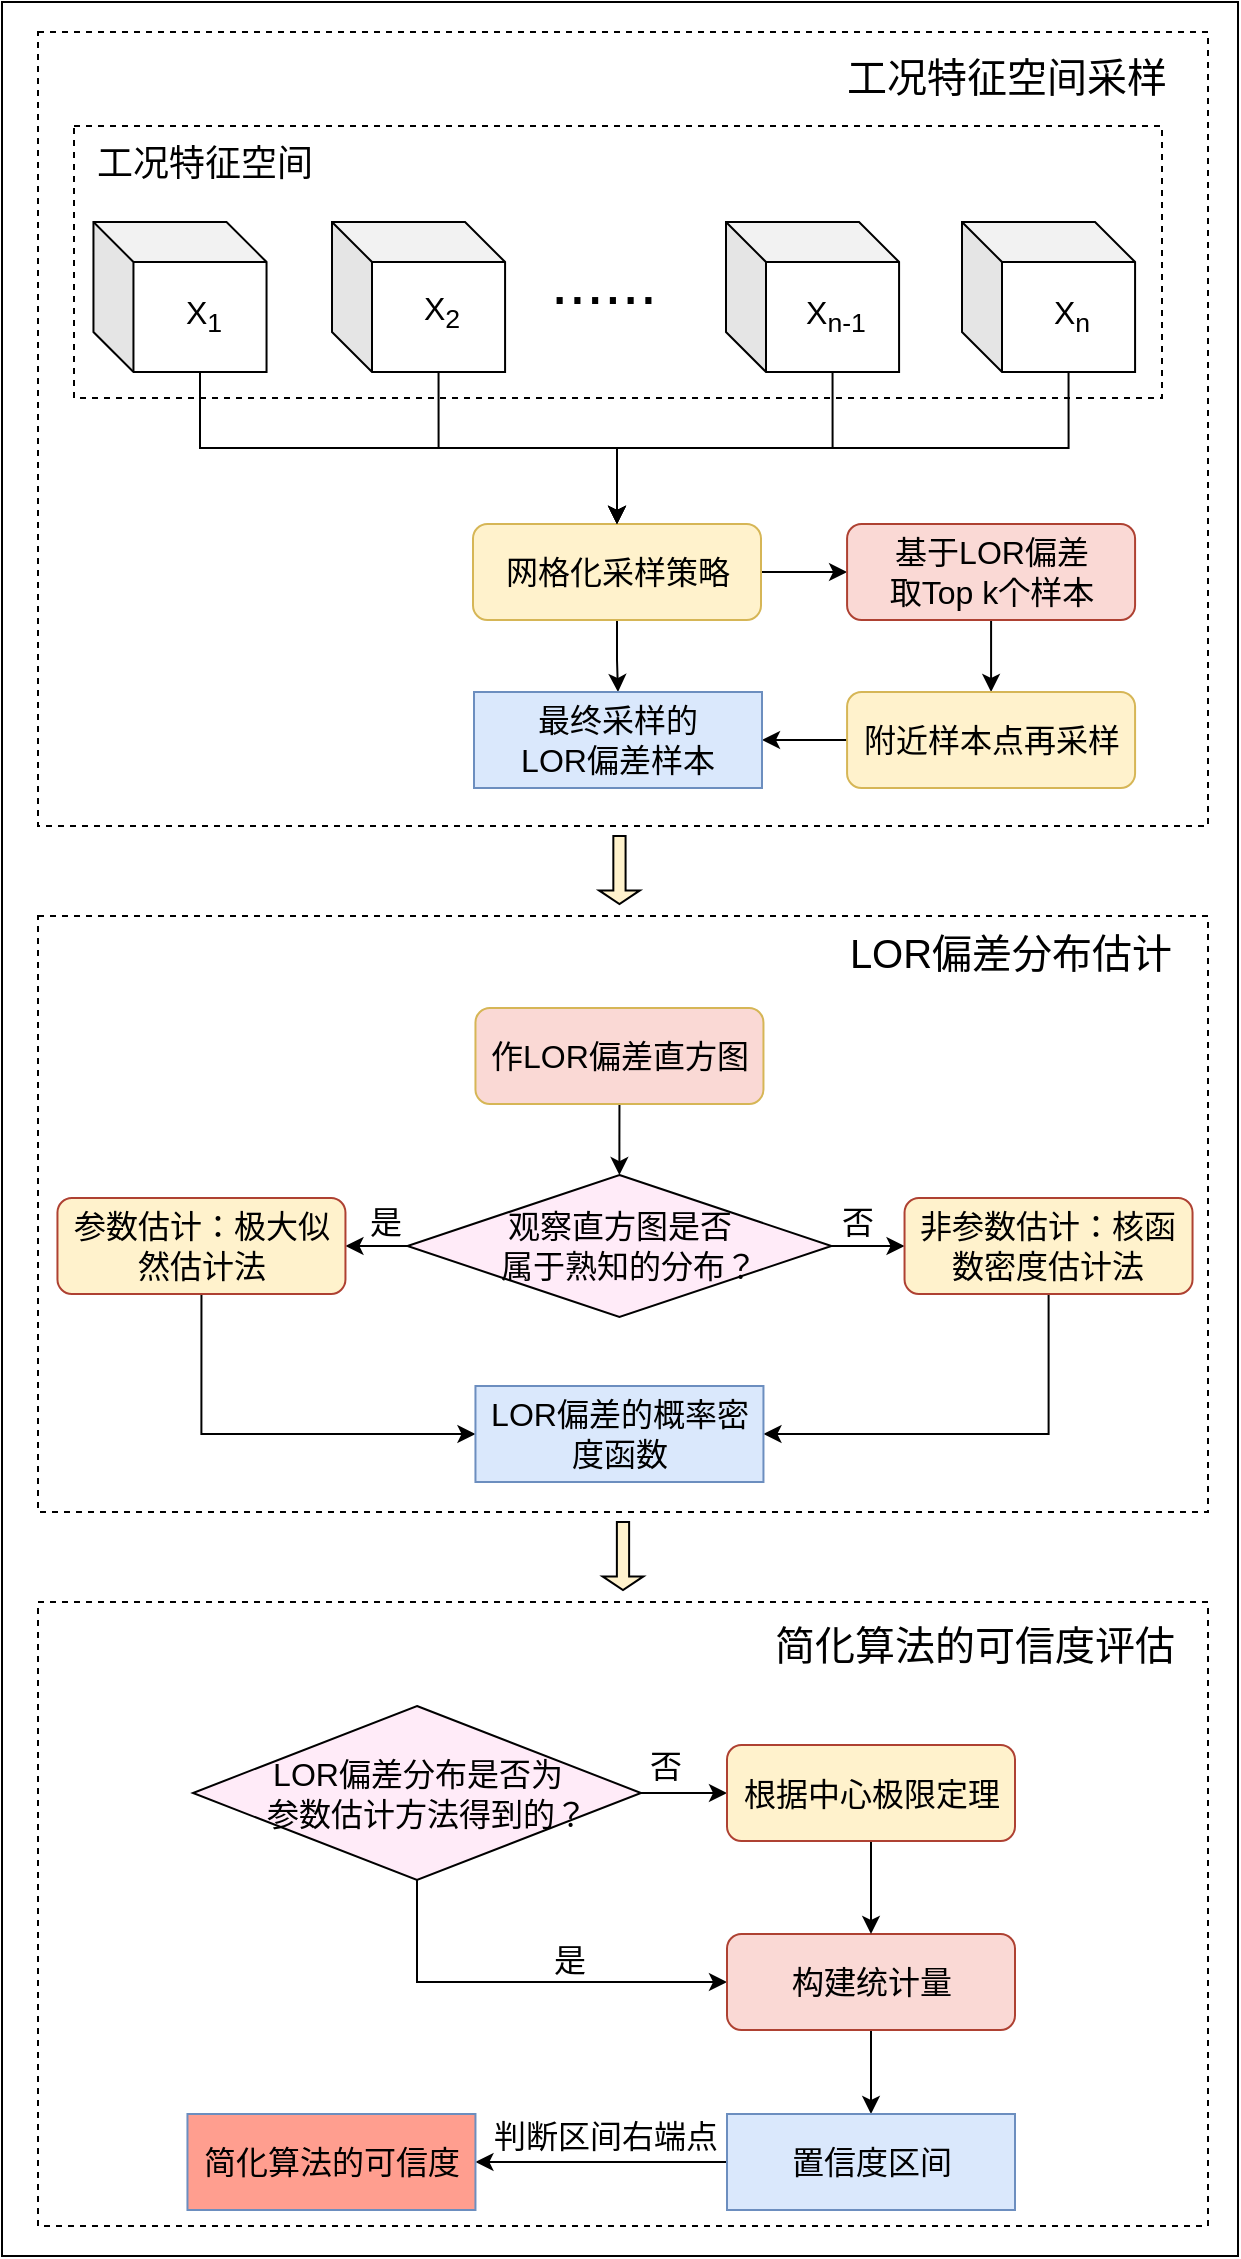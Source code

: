 <mxfile version="14.6.13" type="github">
  <diagram id="vaol6sHielq2GLeHfpsT" name="Page-1">
    <mxGraphModel dx="1189" dy="601" grid="0" gridSize="10" guides="1" tooltips="1" connect="1" arrows="1" fold="1" page="1" pageScale="1" pageWidth="827" pageHeight="1169" math="0" shadow="0">
      <root>
        <mxCell id="0" />
        <mxCell id="1" parent="0" />
        <mxCell id="_888bn8OXBweJfGqwLtD-1" value="" style="rounded=0;whiteSpace=wrap;html=1;" vertex="1" parent="1">
          <mxGeometry x="106" y="34" width="618" height="1127" as="geometry" />
        </mxCell>
        <mxCell id="K4tTZbJK00jlwxvX5w37-116" value="" style="rounded=0;whiteSpace=wrap;html=1;fontSize=16;dashed=1;" parent="1" vertex="1">
          <mxGeometry x="124" y="834" width="585" height="312" as="geometry" />
        </mxCell>
        <mxCell id="K4tTZbJK00jlwxvX5w37-96" value="" style="rounded=0;whiteSpace=wrap;html=1;fontSize=16;dashed=1;" parent="1" vertex="1">
          <mxGeometry x="124" y="491" width="585" height="298" as="geometry" />
        </mxCell>
        <mxCell id="K4tTZbJK00jlwxvX5w37-56" value="" style="rounded=0;whiteSpace=wrap;html=1;fontSize=16;dashed=1;" parent="1" vertex="1">
          <mxGeometry x="124" y="49" width="585" height="397" as="geometry" />
        </mxCell>
        <mxCell id="K4tTZbJK00jlwxvX5w37-49" value="" style="rounded=0;whiteSpace=wrap;html=1;fontSize=16;dashed=1;" parent="1" vertex="1">
          <mxGeometry x="142" y="96" width="544" height="136" as="geometry" />
        </mxCell>
        <mxCell id="K4tTZbJK00jlwxvX5w37-3" value="&lt;font style=&quot;font-size: 18px&quot;&gt;工况特征空间&lt;/font&gt;" style="text;html=1;strokeColor=none;fillColor=none;align=center;verticalAlign=middle;whiteSpace=wrap;rounded=0;" parent="1" vertex="1">
          <mxGeometry x="151.73" y="104" width="111" height="22" as="geometry" />
        </mxCell>
        <mxCell id="K4tTZbJK00jlwxvX5w37-17" value="&lt;font style=&quot;font-size: 32px&quot;&gt;......&lt;/font&gt;" style="text;html=1;strokeColor=none;fillColor=none;align=center;verticalAlign=middle;whiteSpace=wrap;rounded=0;fontSize=16;" parent="1" vertex="1">
          <mxGeometry x="387" y="164" width="40" height="20" as="geometry" />
        </mxCell>
        <mxCell id="K4tTZbJK00jlwxvX5w37-20" value="" style="group" parent="1" vertex="1" connectable="0">
          <mxGeometry x="151.73" y="144" width="86.54" height="75" as="geometry" />
        </mxCell>
        <mxCell id="K4tTZbJK00jlwxvX5w37-1" value="" style="shape=cube;whiteSpace=wrap;html=1;boundedLbl=1;backgroundOutline=1;darkOpacity=0.05;darkOpacity2=0.1;" parent="K4tTZbJK00jlwxvX5w37-20" vertex="1">
          <mxGeometry width="86.54" height="75" as="geometry" />
        </mxCell>
        <mxCell id="K4tTZbJK00jlwxvX5w37-2" value="X&lt;sub&gt;1&lt;/sub&gt;" style="text;html=1;strokeColor=none;fillColor=none;align=center;verticalAlign=middle;whiteSpace=wrap;rounded=0;fontSize=16;" parent="K4tTZbJK00jlwxvX5w37-20" vertex="1">
          <mxGeometry x="35.27" y="37" width="40" height="20" as="geometry" />
        </mxCell>
        <mxCell id="K4tTZbJK00jlwxvX5w37-21" value="" style="group" parent="1" vertex="1" connectable="0">
          <mxGeometry x="271" y="142" width="86.54" height="77" as="geometry" />
        </mxCell>
        <mxCell id="K4tTZbJK00jlwxvX5w37-11" value="" style="shape=cube;whiteSpace=wrap;html=1;boundedLbl=1;backgroundOutline=1;darkOpacity=0.05;darkOpacity2=0.1;" parent="K4tTZbJK00jlwxvX5w37-21" vertex="1">
          <mxGeometry y="2" width="86.54" height="75" as="geometry" />
        </mxCell>
        <mxCell id="K4tTZbJK00jlwxvX5w37-12" value="X&lt;sub&gt;2&lt;/sub&gt;" style="text;html=1;strokeColor=none;fillColor=none;align=center;verticalAlign=middle;whiteSpace=wrap;rounded=0;fontSize=16;" parent="K4tTZbJK00jlwxvX5w37-21" vertex="1">
          <mxGeometry x="35.27" y="37" width="40" height="20" as="geometry" />
        </mxCell>
        <mxCell id="K4tTZbJK00jlwxvX5w37-22" value="" style="group" parent="1" vertex="1" connectable="0">
          <mxGeometry x="468" y="144" width="86.54" height="75" as="geometry" />
        </mxCell>
        <mxCell id="K4tTZbJK00jlwxvX5w37-13" value="" style="shape=cube;whiteSpace=wrap;html=1;boundedLbl=1;backgroundOutline=1;darkOpacity=0.05;darkOpacity2=0.1;" parent="K4tTZbJK00jlwxvX5w37-22" vertex="1">
          <mxGeometry width="86.54" height="75" as="geometry" />
        </mxCell>
        <mxCell id="K4tTZbJK00jlwxvX5w37-14" value="X&lt;sub&gt;n-1&lt;/sub&gt;" style="text;html=1;strokeColor=none;fillColor=none;align=center;verticalAlign=middle;whiteSpace=wrap;rounded=0;fontSize=16;" parent="K4tTZbJK00jlwxvX5w37-22" vertex="1">
          <mxGeometry x="35.27" y="37" width="40" height="20" as="geometry" />
        </mxCell>
        <mxCell id="K4tTZbJK00jlwxvX5w37-23" value="" style="group" parent="1" vertex="1" connectable="0">
          <mxGeometry x="586" y="144" width="86.54" height="75" as="geometry" />
        </mxCell>
        <mxCell id="K4tTZbJK00jlwxvX5w37-15" value="" style="shape=cube;whiteSpace=wrap;html=1;boundedLbl=1;backgroundOutline=1;darkOpacity=0.05;darkOpacity2=0.1;" parent="K4tTZbJK00jlwxvX5w37-23" vertex="1">
          <mxGeometry width="86.54" height="75" as="geometry" />
        </mxCell>
        <mxCell id="K4tTZbJK00jlwxvX5w37-16" value="X&lt;sub&gt;n&lt;/sub&gt;" style="text;html=1;strokeColor=none;fillColor=none;align=center;verticalAlign=middle;whiteSpace=wrap;rounded=0;fontSize=16;" parent="K4tTZbJK00jlwxvX5w37-23" vertex="1">
          <mxGeometry x="35.27" y="37" width="40" height="20" as="geometry" />
        </mxCell>
        <mxCell id="K4tTZbJK00jlwxvX5w37-37" style="edgeStyle=orthogonalEdgeStyle;rounded=0;orthogonalLoop=1;jettySize=auto;html=1;exitX=1;exitY=0.5;exitDx=0;exitDy=0;entryX=0;entryY=0.5;entryDx=0;entryDy=0;fontSize=16;" parent="1" source="K4tTZbJK00jlwxvX5w37-25" target="K4tTZbJK00jlwxvX5w37-30" edge="1">
          <mxGeometry relative="1" as="geometry" />
        </mxCell>
        <mxCell id="K4tTZbJK00jlwxvX5w37-54" style="edgeStyle=orthogonalEdgeStyle;rounded=0;orthogonalLoop=1;jettySize=auto;html=1;exitX=0.5;exitY=1;exitDx=0;exitDy=0;fontSize=16;" parent="1" source="K4tTZbJK00jlwxvX5w37-25" target="K4tTZbJK00jlwxvX5w37-51" edge="1">
          <mxGeometry relative="1" as="geometry" />
        </mxCell>
        <mxCell id="K4tTZbJK00jlwxvX5w37-25" value="网格化采样策略" style="rounded=1;whiteSpace=wrap;html=1;fontSize=16;fillColor=#FFF2CC;strokeColor=#d6b656;" parent="1" vertex="1">
          <mxGeometry x="341.5" y="295" width="144" height="48" as="geometry" />
        </mxCell>
        <mxCell id="K4tTZbJK00jlwxvX5w37-47" style="edgeStyle=orthogonalEdgeStyle;rounded=0;orthogonalLoop=1;jettySize=auto;html=1;exitX=0.5;exitY=1;exitDx=0;exitDy=0;entryX=0.5;entryY=0;entryDx=0;entryDy=0;fontSize=16;" parent="1" source="K4tTZbJK00jlwxvX5w37-30" target="K4tTZbJK00jlwxvX5w37-46" edge="1">
          <mxGeometry relative="1" as="geometry" />
        </mxCell>
        <mxCell id="K4tTZbJK00jlwxvX5w37-30" value="&lt;div&gt;基于LOR偏差&lt;/div&gt;&lt;div&gt;取Top k个样本&lt;/div&gt;" style="rounded=1;whiteSpace=wrap;html=1;fontSize=16;fillColor=#fad9d5;strokeColor=#ae4132;" parent="1" vertex="1">
          <mxGeometry x="528.54" y="295" width="144" height="48" as="geometry" />
        </mxCell>
        <mxCell id="K4tTZbJK00jlwxvX5w37-41" style="edgeStyle=orthogonalEdgeStyle;rounded=0;orthogonalLoop=1;jettySize=auto;html=1;exitX=0;exitY=0;exitDx=53.27;exitDy=75;exitPerimeter=0;entryX=0.5;entryY=0;entryDx=0;entryDy=0;fontSize=16;" parent="1" source="K4tTZbJK00jlwxvX5w37-1" target="K4tTZbJK00jlwxvX5w37-25" edge="1">
          <mxGeometry relative="1" as="geometry" />
        </mxCell>
        <mxCell id="K4tTZbJK00jlwxvX5w37-43" style="edgeStyle=orthogonalEdgeStyle;rounded=0;orthogonalLoop=1;jettySize=auto;html=1;exitX=0;exitY=0;exitDx=53.27;exitDy=75;exitPerimeter=0;entryX=0.5;entryY=0;entryDx=0;entryDy=0;fontSize=16;" parent="1" source="K4tTZbJK00jlwxvX5w37-11" target="K4tTZbJK00jlwxvX5w37-25" edge="1">
          <mxGeometry relative="1" as="geometry" />
        </mxCell>
        <mxCell id="K4tTZbJK00jlwxvX5w37-44" style="edgeStyle=orthogonalEdgeStyle;rounded=0;orthogonalLoop=1;jettySize=auto;html=1;exitX=0;exitY=0;exitDx=53.27;exitDy=75;exitPerimeter=0;entryX=0.5;entryY=0;entryDx=0;entryDy=0;fontSize=16;" parent="1" source="K4tTZbJK00jlwxvX5w37-13" target="K4tTZbJK00jlwxvX5w37-25" edge="1">
          <mxGeometry relative="1" as="geometry" />
        </mxCell>
        <mxCell id="K4tTZbJK00jlwxvX5w37-45" style="edgeStyle=orthogonalEdgeStyle;rounded=0;orthogonalLoop=1;jettySize=auto;html=1;exitX=0;exitY=0;exitDx=53.27;exitDy=75;exitPerimeter=0;entryX=0.5;entryY=0;entryDx=0;entryDy=0;fontSize=16;" parent="1" source="K4tTZbJK00jlwxvX5w37-15" target="K4tTZbJK00jlwxvX5w37-25" edge="1">
          <mxGeometry relative="1" as="geometry" />
        </mxCell>
        <mxCell id="K4tTZbJK00jlwxvX5w37-55" style="edgeStyle=orthogonalEdgeStyle;rounded=0;orthogonalLoop=1;jettySize=auto;html=1;exitX=0;exitY=0.5;exitDx=0;exitDy=0;fontSize=16;" parent="1" source="K4tTZbJK00jlwxvX5w37-46" target="K4tTZbJK00jlwxvX5w37-51" edge="1">
          <mxGeometry relative="1" as="geometry" />
        </mxCell>
        <mxCell id="K4tTZbJK00jlwxvX5w37-46" value="附近样本点再采样" style="rounded=1;whiteSpace=wrap;html=1;fontSize=16;fillColor=#fff2cc;strokeColor=#d6b656;" parent="1" vertex="1">
          <mxGeometry x="528.54" y="379" width="144" height="48" as="geometry" />
        </mxCell>
        <mxCell id="K4tTZbJK00jlwxvX5w37-51" value="&lt;div&gt;最终采样的&lt;/div&gt;&lt;div&gt;LOR偏差样本&lt;/div&gt;" style="rounded=0;whiteSpace=wrap;html=1;fontSize=16;fillColor=#dae8fc;strokeColor=#6c8ebf;" parent="1" vertex="1">
          <mxGeometry x="342" y="379" width="144" height="48" as="geometry" />
        </mxCell>
        <mxCell id="K4tTZbJK00jlwxvX5w37-68" style="edgeStyle=orthogonalEdgeStyle;rounded=0;orthogonalLoop=1;jettySize=auto;html=1;fontSize=16;" parent="1" source="K4tTZbJK00jlwxvX5w37-58" target="K4tTZbJK00jlwxvX5w37-60" edge="1">
          <mxGeometry relative="1" as="geometry" />
        </mxCell>
        <mxCell id="K4tTZbJK00jlwxvX5w37-110" style="edgeStyle=orthogonalEdgeStyle;rounded=0;orthogonalLoop=1;jettySize=auto;html=1;fontSize=16;" parent="1" source="K4tTZbJK00jlwxvX5w37-58" target="K4tTZbJK00jlwxvX5w37-61" edge="1">
          <mxGeometry relative="1" as="geometry" />
        </mxCell>
        <mxCell id="K4tTZbJK00jlwxvX5w37-58" value="&lt;div&gt;观察直方图是否&lt;/div&gt;&lt;div&gt;&amp;nbsp; 属于熟知的分布？&lt;/div&gt;" style="rhombus;whiteSpace=wrap;html=1;fontSize=16;fillColor=#FFEBF8;" parent="1" vertex="1">
          <mxGeometry x="308.73" y="620.5" width="212" height="71" as="geometry" />
        </mxCell>
        <mxCell id="K4tTZbJK00jlwxvX5w37-63" style="edgeStyle=orthogonalEdgeStyle;rounded=0;orthogonalLoop=1;jettySize=auto;html=1;exitX=0.5;exitY=1;exitDx=0;exitDy=0;fontSize=16;" parent="1" source="K4tTZbJK00jlwxvX5w37-59" target="K4tTZbJK00jlwxvX5w37-58" edge="1">
          <mxGeometry relative="1" as="geometry" />
        </mxCell>
        <mxCell id="K4tTZbJK00jlwxvX5w37-59" value="&lt;span&gt;&lt;/span&gt;&lt;span&gt;作LOR&lt;/span&gt;&lt;span&gt;偏差直方图&lt;/span&gt;&lt;span&gt;&lt;/span&gt;" style="rounded=1;whiteSpace=wrap;html=1;fontSize=16;fillColor=#FAD9D5;strokeColor=#d6b656;" parent="1" vertex="1">
          <mxGeometry x="342.73" y="537" width="144" height="48" as="geometry" />
        </mxCell>
        <mxCell id="K4tTZbJK00jlwxvX5w37-87" style="edgeStyle=orthogonalEdgeStyle;rounded=0;orthogonalLoop=1;jettySize=auto;html=1;exitX=0.5;exitY=1;exitDx=0;exitDy=0;entryX=0;entryY=0.5;entryDx=0;entryDy=0;fontSize=16;" parent="1" source="K4tTZbJK00jlwxvX5w37-60" target="K4tTZbJK00jlwxvX5w37-86" edge="1">
          <mxGeometry relative="1" as="geometry" />
        </mxCell>
        <mxCell id="K4tTZbJK00jlwxvX5w37-60" value="参数估计：极大似然估计法" style="rounded=1;whiteSpace=wrap;html=1;fontSize=16;fillColor=#FFF2CC;strokeColor=#ae4132;" parent="1" vertex="1">
          <mxGeometry x="133.73" y="632" width="144" height="48" as="geometry" />
        </mxCell>
        <mxCell id="K4tTZbJK00jlwxvX5w37-114" style="edgeStyle=orthogonalEdgeStyle;rounded=0;orthogonalLoop=1;jettySize=auto;html=1;entryX=1;entryY=0.5;entryDx=0;entryDy=0;fontSize=16;" parent="1" source="K4tTZbJK00jlwxvX5w37-61" target="K4tTZbJK00jlwxvX5w37-86" edge="1">
          <mxGeometry relative="1" as="geometry">
            <Array as="points">
              <mxPoint x="629" y="750" />
            </Array>
          </mxGeometry>
        </mxCell>
        <mxCell id="K4tTZbJK00jlwxvX5w37-61" value="非参数估计：核函数密度估计法" style="rounded=1;whiteSpace=wrap;html=1;fontSize=16;fillColor=#FFF2CC;strokeColor=#ae4132;" parent="1" vertex="1">
          <mxGeometry x="557.27" y="632" width="144" height="48" as="geometry" />
        </mxCell>
        <mxCell id="K4tTZbJK00jlwxvX5w37-117" style="edgeStyle=orthogonalEdgeStyle;rounded=0;orthogonalLoop=1;jettySize=auto;html=1;fontSize=16;" parent="1" source="K4tTZbJK00jlwxvX5w37-73" target="K4tTZbJK00jlwxvX5w37-77" edge="1">
          <mxGeometry relative="1" as="geometry" />
        </mxCell>
        <mxCell id="K4tTZbJK00jlwxvX5w37-131" style="edgeStyle=orthogonalEdgeStyle;rounded=0;orthogonalLoop=1;jettySize=auto;html=1;entryX=0;entryY=0.5;entryDx=0;entryDy=0;fontSize=16;" parent="1" source="K4tTZbJK00jlwxvX5w37-73" target="K4tTZbJK00jlwxvX5w37-74" edge="1">
          <mxGeometry relative="1" as="geometry">
            <Array as="points">
              <mxPoint x="314" y="1024" />
            </Array>
          </mxGeometry>
        </mxCell>
        <mxCell id="K4tTZbJK00jlwxvX5w37-73" value="&lt;div&gt;LOR偏差分布是否为&lt;/div&gt;&lt;div&gt;&amp;nbsp; 参数估计方法得到的？&lt;/div&gt;" style="rhombus;whiteSpace=wrap;html=1;fontSize=16;fillColor=#FFEBF8;" parent="1" vertex="1">
          <mxGeometry x="201.5" y="886" width="224" height="87" as="geometry" />
        </mxCell>
        <mxCell id="K4tTZbJK00jlwxvX5w37-92" style="edgeStyle=orthogonalEdgeStyle;rounded=0;orthogonalLoop=1;jettySize=auto;html=1;entryX=0.5;entryY=0;entryDx=0;entryDy=0;fontSize=16;" parent="1" source="K4tTZbJK00jlwxvX5w37-74" target="K4tTZbJK00jlwxvX5w37-89" edge="1">
          <mxGeometry relative="1" as="geometry" />
        </mxCell>
        <mxCell id="K4tTZbJK00jlwxvX5w37-74" value="构建统计量" style="rounded=1;whiteSpace=wrap;html=1;fontSize=16;fillColor=#fad9d5;strokeColor=#ae4132;" parent="1" vertex="1">
          <mxGeometry x="468.5" y="1000" width="144" height="48" as="geometry" />
        </mxCell>
        <mxCell id="K4tTZbJK00jlwxvX5w37-120" style="edgeStyle=orthogonalEdgeStyle;rounded=0;orthogonalLoop=1;jettySize=auto;html=1;entryX=0.5;entryY=0;entryDx=0;entryDy=0;fontSize=16;" parent="1" source="K4tTZbJK00jlwxvX5w37-77" target="K4tTZbJK00jlwxvX5w37-74" edge="1">
          <mxGeometry relative="1" as="geometry" />
        </mxCell>
        <mxCell id="K4tTZbJK00jlwxvX5w37-77" value="根据中心极限定理" style="rounded=1;whiteSpace=wrap;html=1;fontSize=16;fillColor=#FFF2CC;strokeColor=#ae4132;" parent="1" vertex="1">
          <mxGeometry x="468.5" y="905.5" width="144" height="48" as="geometry" />
        </mxCell>
        <mxCell id="K4tTZbJK00jlwxvX5w37-85" value="判断区间右端点" style="text;html=1;strokeColor=none;fillColor=none;align=center;verticalAlign=middle;whiteSpace=wrap;rounded=0;fontSize=16;" parent="1" vertex="1">
          <mxGeometry x="351" y="1090" width="114" height="21" as="geometry" />
        </mxCell>
        <mxCell id="K4tTZbJK00jlwxvX5w37-86" value="LOR偏差的概率密度函数" style="rounded=0;whiteSpace=wrap;html=1;fontSize=16;fillColor=#dae8fc;strokeColor=#6c8ebf;" parent="1" vertex="1">
          <mxGeometry x="342.73" y="726" width="144" height="48" as="geometry" />
        </mxCell>
        <mxCell id="K4tTZbJK00jlwxvX5w37-124" style="edgeStyle=orthogonalEdgeStyle;rounded=0;orthogonalLoop=1;jettySize=auto;html=1;entryX=1;entryY=0.5;entryDx=0;entryDy=0;fontSize=16;" parent="1" source="K4tTZbJK00jlwxvX5w37-89" target="K4tTZbJK00jlwxvX5w37-123" edge="1">
          <mxGeometry relative="1" as="geometry" />
        </mxCell>
        <mxCell id="K4tTZbJK00jlwxvX5w37-89" value="置信度区间" style="rounded=0;whiteSpace=wrap;html=1;fontSize=16;fillColor=#dae8fc;strokeColor=#6c8ebf;" parent="1" vertex="1">
          <mxGeometry x="468.5" y="1090" width="144" height="48" as="geometry" />
        </mxCell>
        <mxCell id="K4tTZbJK00jlwxvX5w37-94" value="是" style="text;html=1;strokeColor=none;fillColor=none;align=center;verticalAlign=middle;whiteSpace=wrap;rounded=0;fontSize=16;" parent="1" vertex="1">
          <mxGeometry x="277.73" y="634" width="40" height="20" as="geometry" />
        </mxCell>
        <mxCell id="K4tTZbJK00jlwxvX5w37-95" value="否" style="text;html=1;strokeColor=none;fillColor=none;align=center;verticalAlign=middle;whiteSpace=wrap;rounded=0;fontSize=16;" parent="1" vertex="1">
          <mxGeometry x="514.27" y="634" width="40" height="20" as="geometry" />
        </mxCell>
        <mxCell id="K4tTZbJK00jlwxvX5w37-98" value="" style="shape=singleArrow;direction=south;whiteSpace=wrap;html=1;fontSize=16;fillColor=#FFF2CC;" parent="1" vertex="1">
          <mxGeometry x="404.53" y="451" width="20.4" height="34" as="geometry" />
        </mxCell>
        <mxCell id="K4tTZbJK00jlwxvX5w37-99" value="&lt;font style=&quot;font-size: 20px&quot;&gt;工况特征空间采样&lt;/font&gt;" style="text;html=1;strokeColor=none;fillColor=none;align=center;verticalAlign=middle;whiteSpace=wrap;rounded=0;fontSize=20;" parent="1" vertex="1">
          <mxGeometry x="523.46" y="49" width="170.77" height="43" as="geometry" />
        </mxCell>
        <mxCell id="K4tTZbJK00jlwxvX5w37-101" value="LOR偏差分布估计" style="text;html=1;strokeColor=none;fillColor=none;align=center;verticalAlign=middle;whiteSpace=wrap;rounded=0;fontSize=20;" parent="1" vertex="1">
          <mxGeometry x="526.96" y="489" width="167.27" height="39" as="geometry" />
        </mxCell>
        <mxCell id="K4tTZbJK00jlwxvX5w37-102" value="简化算法的可信度评估" style="text;html=1;strokeColor=none;fillColor=none;align=center;verticalAlign=middle;whiteSpace=wrap;rounded=0;fontSize=20;" parent="1" vertex="1">
          <mxGeometry x="491.23" y="835" width="203" height="40" as="geometry" />
        </mxCell>
        <mxCell id="K4tTZbJK00jlwxvX5w37-103" value="" style="shape=singleArrow;direction=south;whiteSpace=wrap;html=1;fontSize=16;fillColor=#FFF2CC;" parent="1" vertex="1">
          <mxGeometry x="406.3" y="794" width="20.4" height="34" as="geometry" />
        </mxCell>
        <mxCell id="K4tTZbJK00jlwxvX5w37-123" value="简化算法的可信度" style="rounded=0;whiteSpace=wrap;html=1;fontSize=16;fillColor=#FF9E8F;strokeColor=#6c8ebf;" parent="1" vertex="1">
          <mxGeometry x="198.73" y="1090" width="144" height="48" as="geometry" />
        </mxCell>
        <mxCell id="K4tTZbJK00jlwxvX5w37-126" value="是" style="text;html=1;strokeColor=none;fillColor=none;align=center;verticalAlign=middle;whiteSpace=wrap;rounded=0;fontSize=16;" parent="1" vertex="1">
          <mxGeometry x="369.5" y="1003" width="40" height="20" as="geometry" />
        </mxCell>
        <mxCell id="K4tTZbJK00jlwxvX5w37-128" value="否" style="text;html=1;strokeColor=none;fillColor=none;align=center;verticalAlign=middle;whiteSpace=wrap;rounded=0;fontSize=16;" parent="1" vertex="1">
          <mxGeometry x="417.5" y="906" width="40" height="20" as="geometry" />
        </mxCell>
      </root>
    </mxGraphModel>
  </diagram>
</mxfile>
